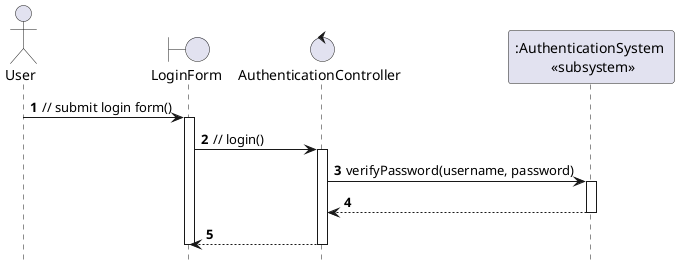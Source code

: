 @startuml

autoactivate on
hide footbox

actor User as user
boundary LoginForm as form
control AuthenticationController as ctl

participant ":AuthenticationSystem \n <<subsystem>>" as subsys

autonumber
user -> form : // submit login form()
form -> ctl : // login()
ctl -> subsys : verifyPassword(username, password)
subsys --> ctl
ctl --> form
deactivate form

@enduml
